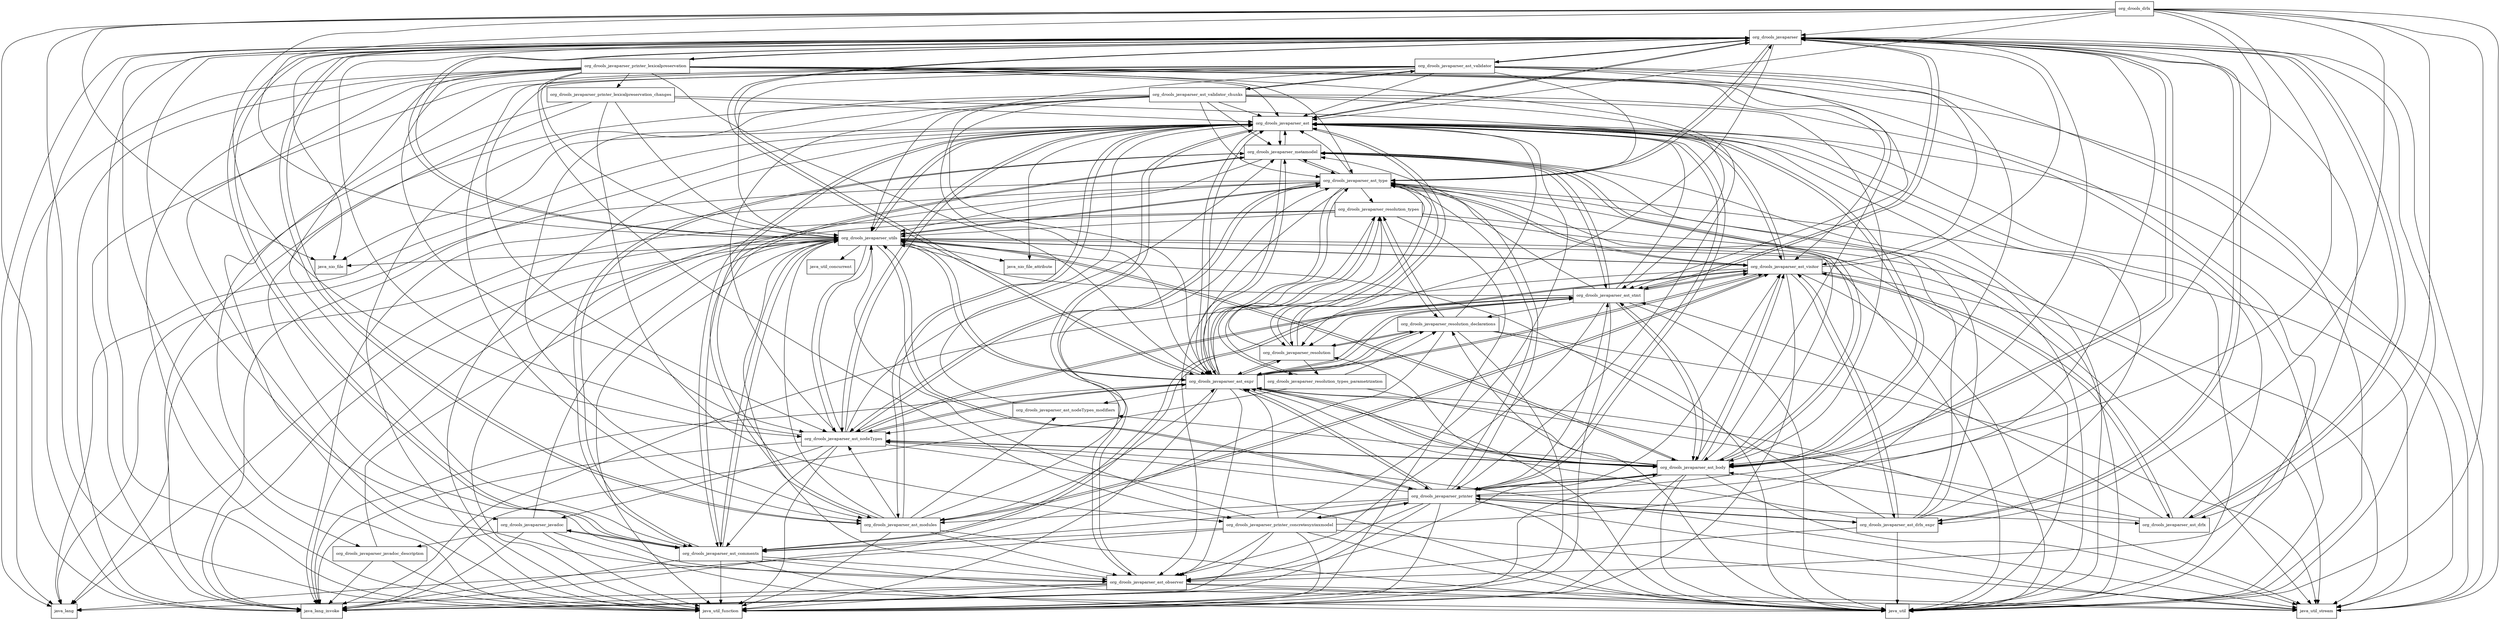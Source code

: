 digraph drlx_parser_7_14_0_Final_package_dependencies {
  node [shape = box, fontsize=10.0];
  org_drools_drlx -> java_lang_invoke;
  org_drools_drlx -> java_nio_file;
  org_drools_drlx -> java_util;
  org_drools_drlx -> java_util_function;
  org_drools_drlx -> java_util_stream;
  org_drools_drlx -> org_drools_javaparser;
  org_drools_drlx -> org_drools_javaparser_ast;
  org_drools_drlx -> org_drools_javaparser_ast_body;
  org_drools_drlx -> org_drools_javaparser_ast_drlx;
  org_drools_drlx -> org_drools_javaparser_ast_drlx_expr;
  org_drools_drlx -> org_drools_javaparser_ast_nodeTypes;
  org_drools_drlx -> org_drools_javaparser_printer;
  org_drools_drlx -> org_drools_javaparser_utils;
  org_drools_javaparser -> java_lang;
  org_drools_javaparser -> java_lang_invoke;
  org_drools_javaparser -> java_nio_file;
  org_drools_javaparser -> java_util;
  org_drools_javaparser -> java_util_function;
  org_drools_javaparser -> java_util_stream;
  org_drools_javaparser -> org_drools_javaparser_ast;
  org_drools_javaparser -> org_drools_javaparser_ast_body;
  org_drools_javaparser -> org_drools_javaparser_ast_comments;
  org_drools_javaparser -> org_drools_javaparser_ast_drlx;
  org_drools_javaparser -> org_drools_javaparser_ast_drlx_expr;
  org_drools_javaparser -> org_drools_javaparser_ast_expr;
  org_drools_javaparser -> org_drools_javaparser_ast_modules;
  org_drools_javaparser -> org_drools_javaparser_ast_observer;
  org_drools_javaparser -> org_drools_javaparser_ast_stmt;
  org_drools_javaparser -> org_drools_javaparser_ast_type;
  org_drools_javaparser -> org_drools_javaparser_ast_validator;
  org_drools_javaparser -> org_drools_javaparser_javadoc;
  org_drools_javaparser -> org_drools_javaparser_javadoc_description;
  org_drools_javaparser -> org_drools_javaparser_printer_lexicalpreservation;
  org_drools_javaparser -> org_drools_javaparser_resolution;
  org_drools_javaparser -> org_drools_javaparser_utils;
  org_drools_javaparser_ast -> java_lang;
  org_drools_javaparser_ast -> java_lang_invoke;
  org_drools_javaparser_ast -> java_nio_file;
  org_drools_javaparser_ast -> java_nio_file_attribute;
  org_drools_javaparser_ast -> java_util;
  org_drools_javaparser_ast -> java_util_function;
  org_drools_javaparser_ast -> java_util_stream;
  org_drools_javaparser_ast -> org_drools_javaparser;
  org_drools_javaparser_ast -> org_drools_javaparser_ast_body;
  org_drools_javaparser_ast -> org_drools_javaparser_ast_comments;
  org_drools_javaparser_ast -> org_drools_javaparser_ast_expr;
  org_drools_javaparser_ast -> org_drools_javaparser_ast_modules;
  org_drools_javaparser_ast -> org_drools_javaparser_ast_nodeTypes;
  org_drools_javaparser_ast -> org_drools_javaparser_ast_observer;
  org_drools_javaparser_ast -> org_drools_javaparser_ast_visitor;
  org_drools_javaparser_ast -> org_drools_javaparser_metamodel;
  org_drools_javaparser_ast -> org_drools_javaparser_printer;
  org_drools_javaparser_ast -> org_drools_javaparser_resolution;
  org_drools_javaparser_ast -> org_drools_javaparser_utils;
  org_drools_javaparser_ast_body -> java_lang_invoke;
  org_drools_javaparser_ast_body -> java_util;
  org_drools_javaparser_ast_body -> java_util_function;
  org_drools_javaparser_ast_body -> java_util_stream;
  org_drools_javaparser_ast_body -> org_drools_javaparser;
  org_drools_javaparser_ast_body -> org_drools_javaparser_ast;
  org_drools_javaparser_ast_body -> org_drools_javaparser_ast_expr;
  org_drools_javaparser_ast_body -> org_drools_javaparser_ast_nodeTypes;
  org_drools_javaparser_ast_body -> org_drools_javaparser_ast_nodeTypes_modifiers;
  org_drools_javaparser_ast_body -> org_drools_javaparser_ast_observer;
  org_drools_javaparser_ast_body -> org_drools_javaparser_ast_stmt;
  org_drools_javaparser_ast_body -> org_drools_javaparser_ast_type;
  org_drools_javaparser_ast_body -> org_drools_javaparser_ast_visitor;
  org_drools_javaparser_ast_body -> org_drools_javaparser_metamodel;
  org_drools_javaparser_ast_body -> org_drools_javaparser_printer;
  org_drools_javaparser_ast_body -> org_drools_javaparser_resolution;
  org_drools_javaparser_ast_body -> org_drools_javaparser_resolution_declarations;
  org_drools_javaparser_ast_body -> org_drools_javaparser_utils;
  org_drools_javaparser_ast_comments -> java_lang_invoke;
  org_drools_javaparser_ast_comments -> java_util;
  org_drools_javaparser_ast_comments -> java_util_function;
  org_drools_javaparser_ast_comments -> java_util_stream;
  org_drools_javaparser_ast_comments -> org_drools_javaparser;
  org_drools_javaparser_ast_comments -> org_drools_javaparser_ast;
  org_drools_javaparser_ast_comments -> org_drools_javaparser_ast_observer;
  org_drools_javaparser_ast_comments -> org_drools_javaparser_ast_visitor;
  org_drools_javaparser_ast_comments -> org_drools_javaparser_javadoc;
  org_drools_javaparser_ast_comments -> org_drools_javaparser_metamodel;
  org_drools_javaparser_ast_comments -> org_drools_javaparser_utils;
  org_drools_javaparser_ast_drlx -> org_drools_javaparser;
  org_drools_javaparser_ast_drlx -> org_drools_javaparser_ast;
  org_drools_javaparser_ast_drlx -> org_drools_javaparser_ast_body;
  org_drools_javaparser_ast_drlx -> org_drools_javaparser_ast_expr;
  org_drools_javaparser_ast_drlx -> org_drools_javaparser_ast_stmt;
  org_drools_javaparser_ast_drlx -> org_drools_javaparser_ast_visitor;
  org_drools_javaparser_ast_drlx_expr -> java_util;
  org_drools_javaparser_ast_drlx_expr -> org_drools_javaparser;
  org_drools_javaparser_ast_drlx_expr -> org_drools_javaparser_ast;
  org_drools_javaparser_ast_drlx_expr -> org_drools_javaparser_ast_expr;
  org_drools_javaparser_ast_drlx_expr -> org_drools_javaparser_ast_observer;
  org_drools_javaparser_ast_drlx_expr -> org_drools_javaparser_ast_type;
  org_drools_javaparser_ast_drlx_expr -> org_drools_javaparser_ast_visitor;
  org_drools_javaparser_ast_drlx_expr -> org_drools_javaparser_metamodel;
  org_drools_javaparser_ast_drlx_expr -> org_drools_javaparser_printer;
  org_drools_javaparser_ast_drlx_expr -> org_drools_javaparser_utils;
  org_drools_javaparser_ast_expr -> java_lang_invoke;
  org_drools_javaparser_ast_expr -> java_util;
  org_drools_javaparser_ast_expr -> java_util_function;
  org_drools_javaparser_ast_expr -> java_util_stream;
  org_drools_javaparser_ast_expr -> org_drools_javaparser;
  org_drools_javaparser_ast_expr -> org_drools_javaparser_ast;
  org_drools_javaparser_ast_expr -> org_drools_javaparser_ast_body;
  org_drools_javaparser_ast_expr -> org_drools_javaparser_ast_nodeTypes;
  org_drools_javaparser_ast_expr -> org_drools_javaparser_ast_nodeTypes_modifiers;
  org_drools_javaparser_ast_expr -> org_drools_javaparser_ast_observer;
  org_drools_javaparser_ast_expr -> org_drools_javaparser_ast_stmt;
  org_drools_javaparser_ast_expr -> org_drools_javaparser_ast_type;
  org_drools_javaparser_ast_expr -> org_drools_javaparser_ast_visitor;
  org_drools_javaparser_ast_expr -> org_drools_javaparser_metamodel;
  org_drools_javaparser_ast_expr -> org_drools_javaparser_printer;
  org_drools_javaparser_ast_expr -> org_drools_javaparser_resolution;
  org_drools_javaparser_ast_expr -> org_drools_javaparser_resolution_declarations;
  org_drools_javaparser_ast_expr -> org_drools_javaparser_resolution_types;
  org_drools_javaparser_ast_expr -> org_drools_javaparser_utils;
  org_drools_javaparser_ast_modules -> java_util;
  org_drools_javaparser_ast_modules -> java_util_function;
  org_drools_javaparser_ast_modules -> org_drools_javaparser;
  org_drools_javaparser_ast_modules -> org_drools_javaparser_ast;
  org_drools_javaparser_ast_modules -> org_drools_javaparser_ast_expr;
  org_drools_javaparser_ast_modules -> org_drools_javaparser_ast_nodeTypes;
  org_drools_javaparser_ast_modules -> org_drools_javaparser_ast_nodeTypes_modifiers;
  org_drools_javaparser_ast_modules -> org_drools_javaparser_ast_observer;
  org_drools_javaparser_ast_modules -> org_drools_javaparser_ast_type;
  org_drools_javaparser_ast_modules -> org_drools_javaparser_ast_visitor;
  org_drools_javaparser_ast_modules -> org_drools_javaparser_metamodel;
  org_drools_javaparser_ast_modules -> org_drools_javaparser_utils;
  org_drools_javaparser_ast_nodeTypes -> java_lang_invoke;
  org_drools_javaparser_ast_nodeTypes -> java_util;
  org_drools_javaparser_ast_nodeTypes -> java_util_function;
  org_drools_javaparser_ast_nodeTypes -> java_util_stream;
  org_drools_javaparser_ast_nodeTypes -> org_drools_javaparser;
  org_drools_javaparser_ast_nodeTypes -> org_drools_javaparser_ast;
  org_drools_javaparser_ast_nodeTypes -> org_drools_javaparser_ast_body;
  org_drools_javaparser_ast_nodeTypes -> org_drools_javaparser_ast_comments;
  org_drools_javaparser_ast_nodeTypes -> org_drools_javaparser_ast_expr;
  org_drools_javaparser_ast_nodeTypes -> org_drools_javaparser_ast_stmt;
  org_drools_javaparser_ast_nodeTypes -> org_drools_javaparser_ast_type;
  org_drools_javaparser_ast_nodeTypes -> org_drools_javaparser_javadoc;
  org_drools_javaparser_ast_nodeTypes -> org_drools_javaparser_metamodel;
  org_drools_javaparser_ast_nodeTypes -> org_drools_javaparser_utils;
  org_drools_javaparser_ast_nodeTypes_modifiers -> org_drools_javaparser_ast;
  org_drools_javaparser_ast_nodeTypes_modifiers -> org_drools_javaparser_ast_nodeTypes;
  org_drools_javaparser_ast_observer -> java_lang;
  org_drools_javaparser_ast_observer -> java_lang_invoke;
  org_drools_javaparser_ast_observer -> java_util;
  org_drools_javaparser_ast_observer -> java_util_function;
  org_drools_javaparser_ast_observer -> java_util_stream;
  org_drools_javaparser_ast_observer -> org_drools_javaparser_ast;
  org_drools_javaparser_ast_observer -> org_drools_javaparser_utils;
  org_drools_javaparser_ast_stmt -> java_util;
  org_drools_javaparser_ast_stmt -> java_util_function;
  org_drools_javaparser_ast_stmt -> org_drools_javaparser;
  org_drools_javaparser_ast_stmt -> org_drools_javaparser_ast;
  org_drools_javaparser_ast_stmt -> org_drools_javaparser_ast_body;
  org_drools_javaparser_ast_stmt -> org_drools_javaparser_ast_expr;
  org_drools_javaparser_ast_stmt -> org_drools_javaparser_ast_nodeTypes;
  org_drools_javaparser_ast_stmt -> org_drools_javaparser_ast_observer;
  org_drools_javaparser_ast_stmt -> org_drools_javaparser_ast_type;
  org_drools_javaparser_ast_stmt -> org_drools_javaparser_ast_visitor;
  org_drools_javaparser_ast_stmt -> org_drools_javaparser_metamodel;
  org_drools_javaparser_ast_stmt -> org_drools_javaparser_resolution;
  org_drools_javaparser_ast_stmt -> org_drools_javaparser_resolution_declarations;
  org_drools_javaparser_ast_stmt -> org_drools_javaparser_utils;
  org_drools_javaparser_ast_type -> java_lang;
  org_drools_javaparser_ast_type -> java_lang_invoke;
  org_drools_javaparser_ast_type -> java_util;
  org_drools_javaparser_ast_type -> java_util_function;
  org_drools_javaparser_ast_type -> java_util_stream;
  org_drools_javaparser_ast_type -> org_drools_javaparser;
  org_drools_javaparser_ast_type -> org_drools_javaparser_ast;
  org_drools_javaparser_ast_type -> org_drools_javaparser_ast_expr;
  org_drools_javaparser_ast_type -> org_drools_javaparser_ast_nodeTypes;
  org_drools_javaparser_ast_type -> org_drools_javaparser_ast_observer;
  org_drools_javaparser_ast_type -> org_drools_javaparser_ast_visitor;
  org_drools_javaparser_ast_type -> org_drools_javaparser_metamodel;
  org_drools_javaparser_ast_type -> org_drools_javaparser_resolution;
  org_drools_javaparser_ast_type -> org_drools_javaparser_resolution_types;
  org_drools_javaparser_ast_type -> org_drools_javaparser_utils;
  org_drools_javaparser_ast_validator -> java_lang_invoke;
  org_drools_javaparser_ast_validator -> java_util;
  org_drools_javaparser_ast_validator -> java_util_function;
  org_drools_javaparser_ast_validator -> org_drools_javaparser;
  org_drools_javaparser_ast_validator -> org_drools_javaparser_ast;
  org_drools_javaparser_ast_validator -> org_drools_javaparser_ast_body;
  org_drools_javaparser_ast_validator -> org_drools_javaparser_ast_expr;
  org_drools_javaparser_ast_validator -> org_drools_javaparser_ast_modules;
  org_drools_javaparser_ast_validator -> org_drools_javaparser_ast_nodeTypes;
  org_drools_javaparser_ast_validator -> org_drools_javaparser_ast_stmt;
  org_drools_javaparser_ast_validator -> org_drools_javaparser_ast_type;
  org_drools_javaparser_ast_validator -> org_drools_javaparser_ast_validator_chunks;
  org_drools_javaparser_ast_validator -> org_drools_javaparser_ast_visitor;
  org_drools_javaparser_ast_validator -> org_drools_javaparser_utils;
  org_drools_javaparser_ast_validator_chunks -> java_lang_invoke;
  org_drools_javaparser_ast_validator_chunks -> java_util;
  org_drools_javaparser_ast_validator_chunks -> java_util_function;
  org_drools_javaparser_ast_validator_chunks -> org_drools_javaparser_ast;
  org_drools_javaparser_ast_validator_chunks -> org_drools_javaparser_ast_body;
  org_drools_javaparser_ast_validator_chunks -> org_drools_javaparser_ast_expr;
  org_drools_javaparser_ast_validator_chunks -> org_drools_javaparser_ast_modules;
  org_drools_javaparser_ast_validator_chunks -> org_drools_javaparser_ast_nodeTypes;
  org_drools_javaparser_ast_validator_chunks -> org_drools_javaparser_ast_stmt;
  org_drools_javaparser_ast_validator_chunks -> org_drools_javaparser_ast_type;
  org_drools_javaparser_ast_validator_chunks -> org_drools_javaparser_ast_validator;
  org_drools_javaparser_ast_validator_chunks -> org_drools_javaparser_metamodel;
  org_drools_javaparser_ast_validator_chunks -> org_drools_javaparser_utils;
  org_drools_javaparser_ast_visitor -> java_lang_invoke;
  org_drools_javaparser_ast_visitor -> java_util;
  org_drools_javaparser_ast_visitor -> java_util_function;
  org_drools_javaparser_ast_visitor -> java_util_stream;
  org_drools_javaparser_ast_visitor -> org_drools_javaparser;
  org_drools_javaparser_ast_visitor -> org_drools_javaparser_ast;
  org_drools_javaparser_ast_visitor -> org_drools_javaparser_ast_body;
  org_drools_javaparser_ast_visitor -> org_drools_javaparser_ast_comments;
  org_drools_javaparser_ast_visitor -> org_drools_javaparser_ast_drlx;
  org_drools_javaparser_ast_visitor -> org_drools_javaparser_ast_drlx_expr;
  org_drools_javaparser_ast_visitor -> org_drools_javaparser_ast_expr;
  org_drools_javaparser_ast_visitor -> org_drools_javaparser_ast_modules;
  org_drools_javaparser_ast_visitor -> org_drools_javaparser_ast_stmt;
  org_drools_javaparser_ast_visitor -> org_drools_javaparser_ast_type;
  org_drools_javaparser_ast_visitor -> org_drools_javaparser_utils;
  org_drools_javaparser_javadoc -> java_lang_invoke;
  org_drools_javaparser_javadoc -> java_util;
  org_drools_javaparser_javadoc -> java_util_function;
  org_drools_javaparser_javadoc -> org_drools_javaparser_ast_comments;
  org_drools_javaparser_javadoc -> org_drools_javaparser_javadoc_description;
  org_drools_javaparser_javadoc -> org_drools_javaparser_utils;
  org_drools_javaparser_javadoc_description -> java_lang_invoke;
  org_drools_javaparser_javadoc_description -> java_util_function;
  org_drools_javaparser_javadoc_description -> org_drools_javaparser_utils;
  org_drools_javaparser_metamodel -> java_util;
  org_drools_javaparser_metamodel -> org_drools_javaparser_ast;
  org_drools_javaparser_metamodel -> org_drools_javaparser_ast_body;
  org_drools_javaparser_metamodel -> org_drools_javaparser_ast_comments;
  org_drools_javaparser_metamodel -> org_drools_javaparser_ast_expr;
  org_drools_javaparser_metamodel -> org_drools_javaparser_ast_modules;
  org_drools_javaparser_metamodel -> org_drools_javaparser_ast_stmt;
  org_drools_javaparser_metamodel -> org_drools_javaparser_ast_type;
  org_drools_javaparser_metamodel -> org_drools_javaparser_utils;
  org_drools_javaparser_printer -> java_lang_invoke;
  org_drools_javaparser_printer -> java_util;
  org_drools_javaparser_printer -> java_util_function;
  org_drools_javaparser_printer -> java_util_stream;
  org_drools_javaparser_printer -> org_drools_javaparser;
  org_drools_javaparser_printer -> org_drools_javaparser_ast;
  org_drools_javaparser_printer -> org_drools_javaparser_ast_body;
  org_drools_javaparser_printer -> org_drools_javaparser_ast_comments;
  org_drools_javaparser_printer -> org_drools_javaparser_ast_drlx;
  org_drools_javaparser_printer -> org_drools_javaparser_ast_drlx_expr;
  org_drools_javaparser_printer -> org_drools_javaparser_ast_expr;
  org_drools_javaparser_printer -> org_drools_javaparser_ast_modules;
  org_drools_javaparser_printer -> org_drools_javaparser_ast_nodeTypes;
  org_drools_javaparser_printer -> org_drools_javaparser_ast_observer;
  org_drools_javaparser_printer -> org_drools_javaparser_ast_stmt;
  org_drools_javaparser_printer -> org_drools_javaparser_ast_type;
  org_drools_javaparser_printer -> org_drools_javaparser_ast_visitor;
  org_drools_javaparser_printer -> org_drools_javaparser_metamodel;
  org_drools_javaparser_printer -> org_drools_javaparser_printer_concretesyntaxmodel;
  org_drools_javaparser_printer -> org_drools_javaparser_utils;
  org_drools_javaparser_printer_concretesyntaxmodel -> java_lang;
  org_drools_javaparser_printer_concretesyntaxmodel -> java_lang_invoke;
  org_drools_javaparser_printer_concretesyntaxmodel -> java_util;
  org_drools_javaparser_printer_concretesyntaxmodel -> java_util_function;
  org_drools_javaparser_printer_concretesyntaxmodel -> java_util_stream;
  org_drools_javaparser_printer_concretesyntaxmodel -> org_drools_javaparser;
  org_drools_javaparser_printer_concretesyntaxmodel -> org_drools_javaparser_ast;
  org_drools_javaparser_printer_concretesyntaxmodel -> org_drools_javaparser_ast_comments;
  org_drools_javaparser_printer_concretesyntaxmodel -> org_drools_javaparser_ast_expr;
  org_drools_javaparser_printer_concretesyntaxmodel -> org_drools_javaparser_ast_observer;
  org_drools_javaparser_printer_concretesyntaxmodel -> org_drools_javaparser_printer;
  org_drools_javaparser_printer_concretesyntaxmodel -> org_drools_javaparser_utils;
  org_drools_javaparser_printer_lexicalpreservation -> java_lang;
  org_drools_javaparser_printer_lexicalpreservation -> java_lang_invoke;
  org_drools_javaparser_printer_lexicalpreservation -> java_util;
  org_drools_javaparser_printer_lexicalpreservation -> java_util_function;
  org_drools_javaparser_printer_lexicalpreservation -> java_util_stream;
  org_drools_javaparser_printer_lexicalpreservation -> org_drools_javaparser;
  org_drools_javaparser_printer_lexicalpreservation -> org_drools_javaparser_ast;
  org_drools_javaparser_printer_lexicalpreservation -> org_drools_javaparser_ast_body;
  org_drools_javaparser_printer_lexicalpreservation -> org_drools_javaparser_ast_comments;
  org_drools_javaparser_printer_lexicalpreservation -> org_drools_javaparser_ast_expr;
  org_drools_javaparser_printer_lexicalpreservation -> org_drools_javaparser_ast_nodeTypes;
  org_drools_javaparser_printer_lexicalpreservation -> org_drools_javaparser_ast_observer;
  org_drools_javaparser_printer_lexicalpreservation -> org_drools_javaparser_ast_type;
  org_drools_javaparser_printer_lexicalpreservation -> org_drools_javaparser_ast_visitor;
  org_drools_javaparser_printer_lexicalpreservation -> org_drools_javaparser_printer;
  org_drools_javaparser_printer_lexicalpreservation -> org_drools_javaparser_printer_concretesyntaxmodel;
  org_drools_javaparser_printer_lexicalpreservation -> org_drools_javaparser_printer_lexicalpreservation_changes;
  org_drools_javaparser_printer_lexicalpreservation -> org_drools_javaparser_utils;
  org_drools_javaparser_printer_lexicalpreservation_changes -> java_util;
  org_drools_javaparser_printer_lexicalpreservation_changes -> java_util_function;
  org_drools_javaparser_printer_lexicalpreservation_changes -> org_drools_javaparser_ast;
  org_drools_javaparser_printer_lexicalpreservation_changes -> org_drools_javaparser_ast_observer;
  org_drools_javaparser_printer_lexicalpreservation_changes -> org_drools_javaparser_printer_concretesyntaxmodel;
  org_drools_javaparser_printer_lexicalpreservation_changes -> org_drools_javaparser_utils;
  org_drools_javaparser_resolution -> org_drools_javaparser_ast;
  org_drools_javaparser_resolution -> org_drools_javaparser_ast_expr;
  org_drools_javaparser_resolution -> org_drools_javaparser_ast_type;
  org_drools_javaparser_resolution -> org_drools_javaparser_resolution_declarations;
  org_drools_javaparser_resolution -> org_drools_javaparser_resolution_types;
  org_drools_javaparser_resolution -> org_drools_javaparser_resolution_types_parametrization;
  org_drools_javaparser_resolution_declarations -> java_lang_invoke;
  org_drools_javaparser_resolution_declarations -> java_util;
  org_drools_javaparser_resolution_declarations -> java_util_function;
  org_drools_javaparser_resolution_declarations -> java_util_stream;
  org_drools_javaparser_resolution_declarations -> org_drools_javaparser_ast;
  org_drools_javaparser_resolution_declarations -> org_drools_javaparser_ast_expr;
  org_drools_javaparser_resolution_declarations -> org_drools_javaparser_resolution;
  org_drools_javaparser_resolution_declarations -> org_drools_javaparser_resolution_types;
  org_drools_javaparser_resolution_types -> java_lang;
  org_drools_javaparser_resolution_types -> java_lang_invoke;
  org_drools_javaparser_resolution_types -> java_util;
  org_drools_javaparser_resolution_types -> java_util_function;
  org_drools_javaparser_resolution_types -> java_util_stream;
  org_drools_javaparser_resolution_types -> org_drools_javaparser_resolution_declarations;
  org_drools_javaparser_resolution_types -> org_drools_javaparser_resolution_types_parametrization;
  org_drools_javaparser_resolution_types -> org_drools_javaparser_utils;
  org_drools_javaparser_resolution_types_parametrization -> java_lang_invoke;
  org_drools_javaparser_resolution_types_parametrization -> java_util;
  org_drools_javaparser_resolution_types_parametrization -> org_drools_javaparser_resolution_declarations;
  org_drools_javaparser_resolution_types_parametrization -> org_drools_javaparser_resolution_types;
  org_drools_javaparser_utils -> java_lang;
  org_drools_javaparser_utils -> java_lang_invoke;
  org_drools_javaparser_utils -> java_nio_file;
  org_drools_javaparser_utils -> java_nio_file_attribute;
  org_drools_javaparser_utils -> java_util;
  org_drools_javaparser_utils -> java_util_concurrent;
  org_drools_javaparser_utils -> java_util_function;
  org_drools_javaparser_utils -> java_util_stream;
  org_drools_javaparser_utils -> org_drools_javaparser;
  org_drools_javaparser_utils -> org_drools_javaparser_ast;
  org_drools_javaparser_utils -> org_drools_javaparser_ast_body;
  org_drools_javaparser_utils -> org_drools_javaparser_ast_comments;
  org_drools_javaparser_utils -> org_drools_javaparser_ast_expr;
  org_drools_javaparser_utils -> org_drools_javaparser_ast_nodeTypes;
  org_drools_javaparser_utils -> org_drools_javaparser_ast_type;
  org_drools_javaparser_utils -> org_drools_javaparser_ast_visitor;
  org_drools_javaparser_utils -> org_drools_javaparser_printer;
}
